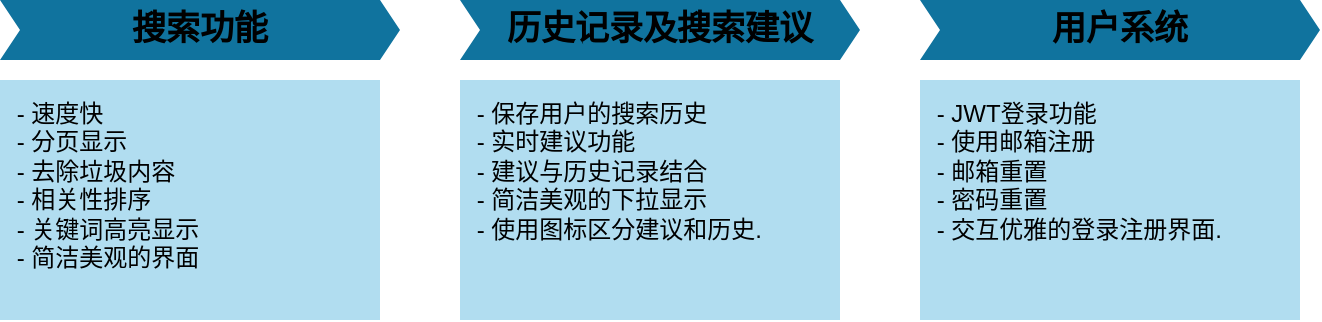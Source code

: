 <mxfile>
    <diagram id="Noz6gLVHBlK1gitg_ubN" name="第 1 页">
        <mxGraphModel dx="720" dy="585" grid="0" gridSize="10" guides="1" tooltips="1" connect="1" arrows="1" fold="1" page="1" pageScale="1" pageWidth="900" pageHeight="1600" background="#ffffff" math="0" shadow="0">
            <root>
                <mxCell id="0"/>
                <mxCell id="1" parent="0"/>
                <mxCell id="2" value="搜索功能" style="shape=step;perimeter=stepPerimeter;whiteSpace=wrap;html=1;fixedSize=1;size=10;fillColor=#10739E;strokeColor=none;fontSize=17;fontStyle=1;align=center;" parent="1" vertex="1">
                    <mxGeometry x="100" y="230" width="200" height="30" as="geometry"/>
                </mxCell>
                <mxCell id="3" value="&amp;nbsp;- 速度快&lt;br&gt;&amp;nbsp;- 分页显示&lt;br&gt;&amp;nbsp;- 去除垃圾内容&lt;br&gt;&amp;nbsp;- 相关性排序&lt;br&gt;&amp;nbsp;- 关键词高亮显示&lt;br&gt;&amp;nbsp;- 简洁美观的界面" style="shape=rect;fillColor=#B1DDF0;strokeColor=none;fontSize=12;html=1;whiteSpace=wrap;align=left;verticalAlign=top;spacing=5;" parent="1" vertex="1">
                    <mxGeometry x="100" y="270" width="190" height="120" as="geometry"/>
                </mxCell>
                <mxCell id="4" value="历史记录及搜索建议" style="shape=step;perimeter=stepPerimeter;whiteSpace=wrap;html=1;fixedSize=1;size=10;fillColor=#10739E;strokeColor=none;fontSize=17;fontStyle=1;align=center;" parent="1" vertex="1">
                    <mxGeometry x="330" y="230" width="200" height="30" as="geometry"/>
                </mxCell>
                <mxCell id="5" value="&amp;nbsp;- 保存用户的搜索历史&lt;br&gt;&amp;nbsp;- 实时建议功能&lt;br&gt;&amp;nbsp;- 建议与历史记录结合&lt;br&gt;&amp;nbsp;- 简洁美观的下拉显示&lt;br&gt;&amp;nbsp;- 使用图标区分建议和历史." style="shape=rect;fillColor=#B1DDF0;strokeColor=none;fontSize=12;html=1;whiteSpace=wrap;align=left;verticalAlign=top;spacing=5;" parent="1" vertex="1">
                    <mxGeometry x="330" y="270" width="190" height="120" as="geometry"/>
                </mxCell>
                <mxCell id="6" value="用户系统" style="shape=step;perimeter=stepPerimeter;whiteSpace=wrap;html=1;fixedSize=1;size=10;fillColor=#10739E;strokeColor=none;fontSize=17;fontStyle=1;align=center;" parent="1" vertex="1">
                    <mxGeometry x="560" y="230" width="200" height="30" as="geometry"/>
                </mxCell>
                <mxCell id="7" value="&amp;nbsp;- JWT登录功能&lt;br&gt;&amp;nbsp;- 使用邮箱注册&lt;br&gt;&amp;nbsp;- 邮箱重置&lt;br&gt;&amp;nbsp;- 密码重置&lt;br&gt;&amp;nbsp;- 交互优雅的登录注册界面." style="shape=rect;fillColor=#B1DDF0;strokeColor=none;fontSize=12;html=1;whiteSpace=wrap;align=left;verticalAlign=top;spacing=5;" parent="1" vertex="1">
                    <mxGeometry x="560" y="270" width="190" height="120" as="geometry"/>
                </mxCell>
            </root>
        </mxGraphModel>
    </diagram>
</mxfile>